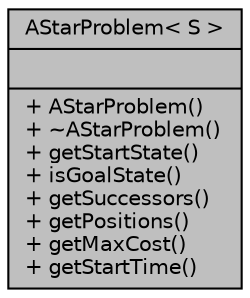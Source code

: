 digraph "AStarProblem&lt; S &gt;"
{
 // INTERACTIVE_SVG=YES
 // LATEX_PDF_SIZE
  edge [fontname="Helvetica",fontsize="10",labelfontname="Helvetica",labelfontsize="10"];
  node [fontname="Helvetica",fontsize="10",shape=record];
  Node1 [label="{AStarProblem\< S \>\n||+ AStarProblem()\l+ ~AStarProblem()\l+ getStartState()\l+ isGoalState()\l+ getSuccessors()\l+ getPositions()\l+ getMaxCost()\l+ getStartTime()\l}",height=0.2,width=0.4,color="black", fillcolor="grey75", style="filled", fontcolor="black",tooltip=" "];
}
